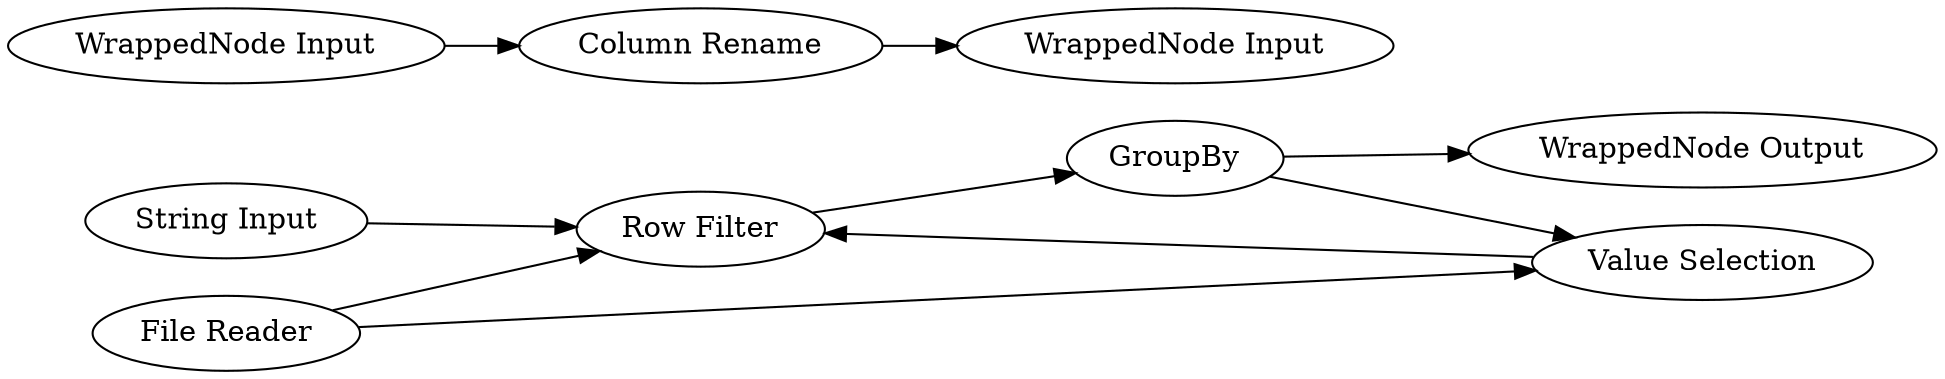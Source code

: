 digraph {
	3 -> 2
	12 -> 2
	13 -> 9
	2 -> 10
	10 -> 14
	1 -> 12
	9 -> 11
	1 -> 2
	10 -> 12
	13 [label="WrappedNode Input"]
	1 [label="File Reader"]
	9 [label="Column Rename"]
	11 [label="WrappedNode Input"]
	10 [label=GroupBy]
	14 [label="WrappedNode Output"]
	3 [label="String Input"]
	2 [label="Row Filter"]
	12 [label="Value Selection"]
	rankdir=LR
}
